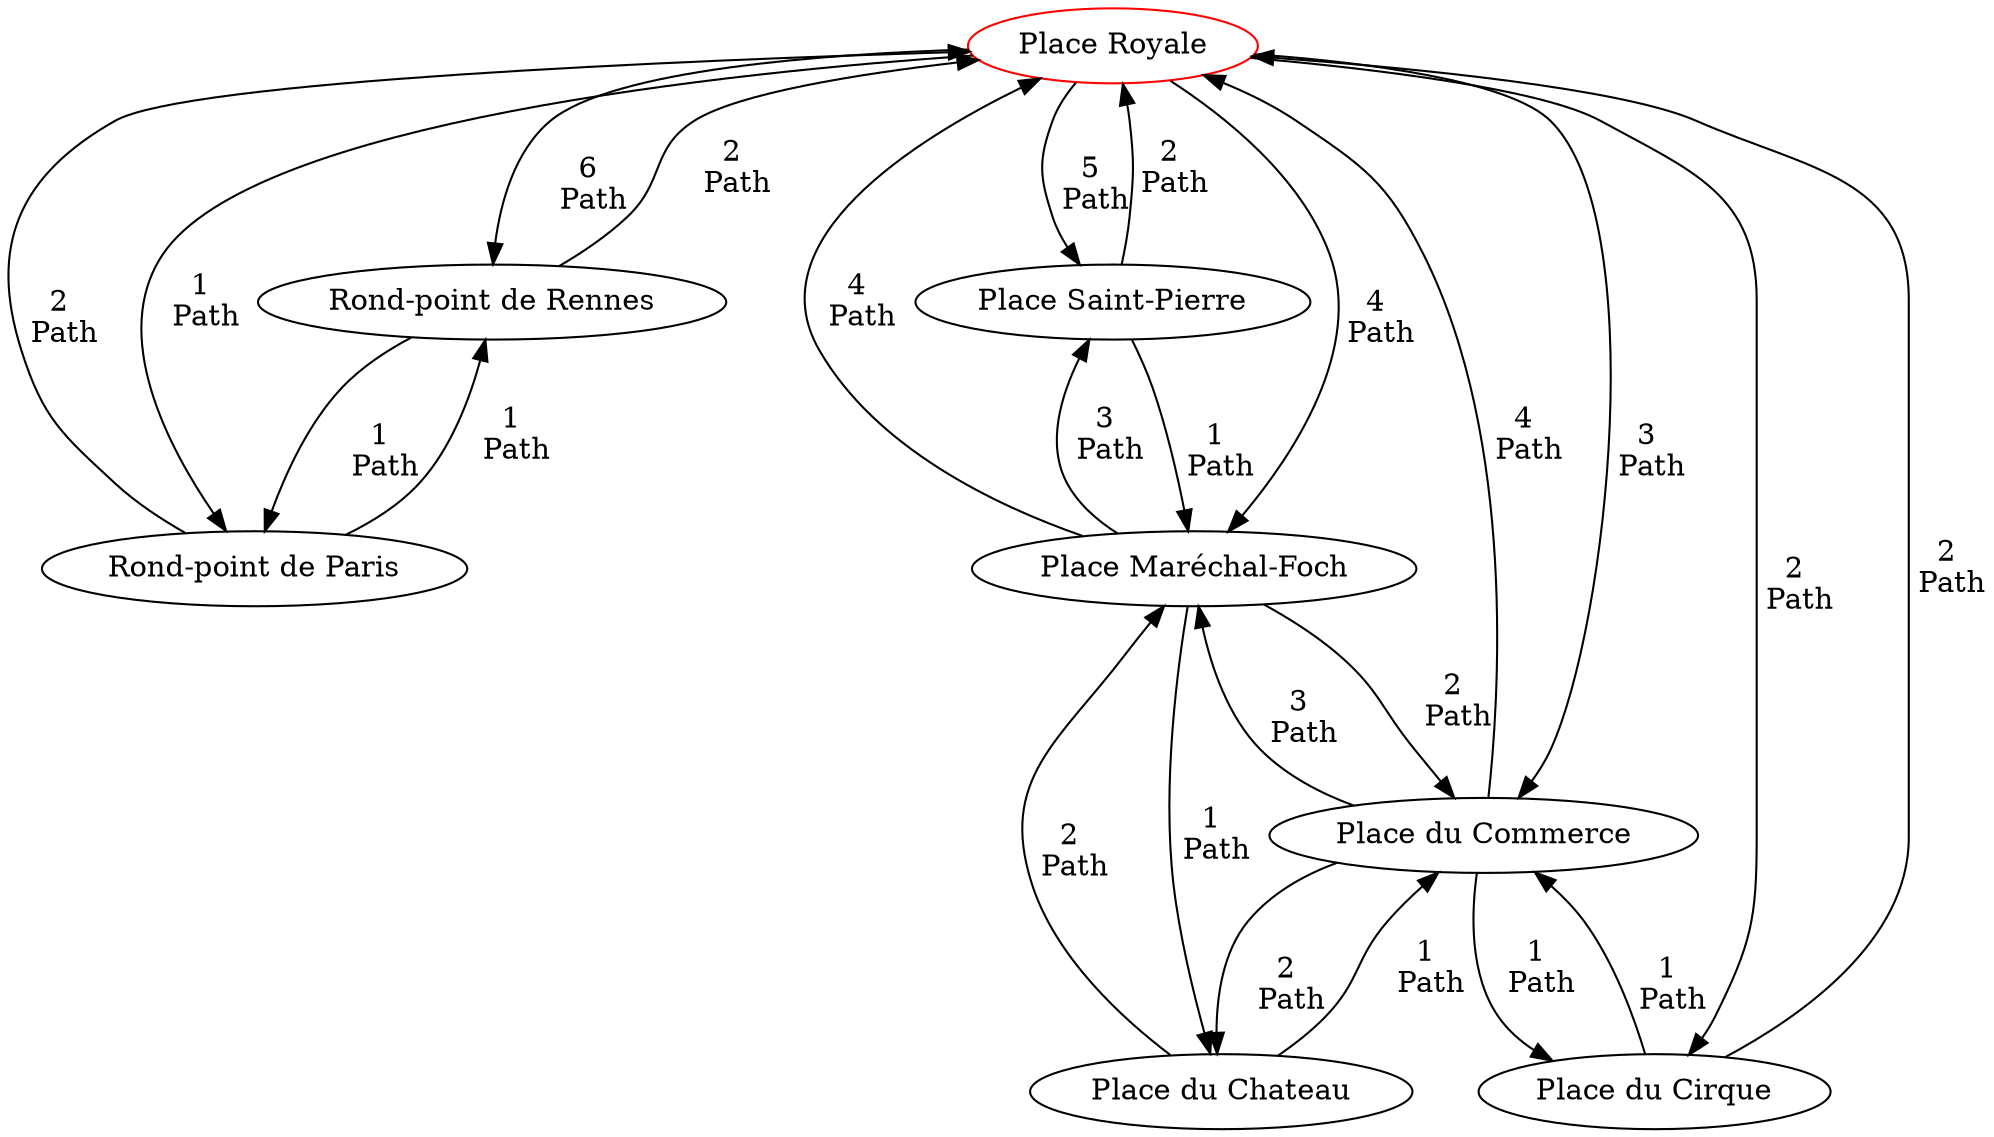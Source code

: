 digraph {
	Place_Royale [label="Place Royale",color="red"];
	Rond_point_de_Rennes [label="Rond-point de Rennes"];
	Rond_point_de_Paris [label="Rond-point de Paris"];
	Place_Saint_Pierre [label="Place Saint-Pierre"];
	Place_Marechal_Foch [label="Place Maréchal-Foch"];
	Place_du_Chateau [label="Place du Chateau"];
	Place_du_Commerce [label="Place du Commerce"];
	Place_du_Cirque [label="Place du Cirque"];

	Place_Royale -> Rond_point_de_Rennes [label="
6
 Path"];
	Rond_point_de_Rennes -> Rond_point_de_Paris [label="
1
 Path"];
	Rond_point_de_Paris -> Place_Royale [label="
2
 Path"];
	Place_Royale -> Place_Saint_Pierre [label="
5
 Path"];
	Place_Saint_Pierre -> Place_Marechal_Foch [label="
1
 Path"];
	Place_Royale -> Place_Marechal_Foch [label="
4
 Path"];
	Place_Royale -> Place_du_Commerce [label="
3
 Path"];
	Place_Royale -> Place_du_Cirque [label="
2
 Path"];
	Place_du_Cirque -> Place_du_Commerce [label="
1
 Path"];
	Place_du_Commerce -> Place_Marechal_Foch [label="
3
 Path"];
	Place_du_Commerce -> Place_du_Chateau [label="
2
 Path"];
	Place_du_Chateau -> Place_Marechal_Foch [label="
2
 Path"];
	Rond_point_de_Rennes -> Place_Royale [label="2
 Path"];
	Rond_point_de_Paris -> Rond_point_de_Rennes [label="1
 Path"];
	Place_Royale -> Rond_point_de_Paris [label="1
 Path"];
	Place_Saint_Pierre -> Place_Royale [label="2
 Path"];
	Place_Marechal_Foch -> Place_Saint_Pierre [label="3
 Path"];
	Place_Marechal_Foch -> Place_Royale [label="4
 Path"];
	Place_du_Commerce -> Place_Royale [label="4
 Path"];
	Place_du_Cirque -> Place_Royale [label="2
 Path"];
	Place_du_Commerce -> Place_du_Cirque [label="1
 Path"];
	Place_Marechal_Foch -> Place_du_Commerce [label="2
 Path"];
	Place_du_Chateau -> Place_du_Commerce [label="1
 Path"];
	Place_Marechal_Foch -> Place_du_Chateau [label="1
 Path"];
}
